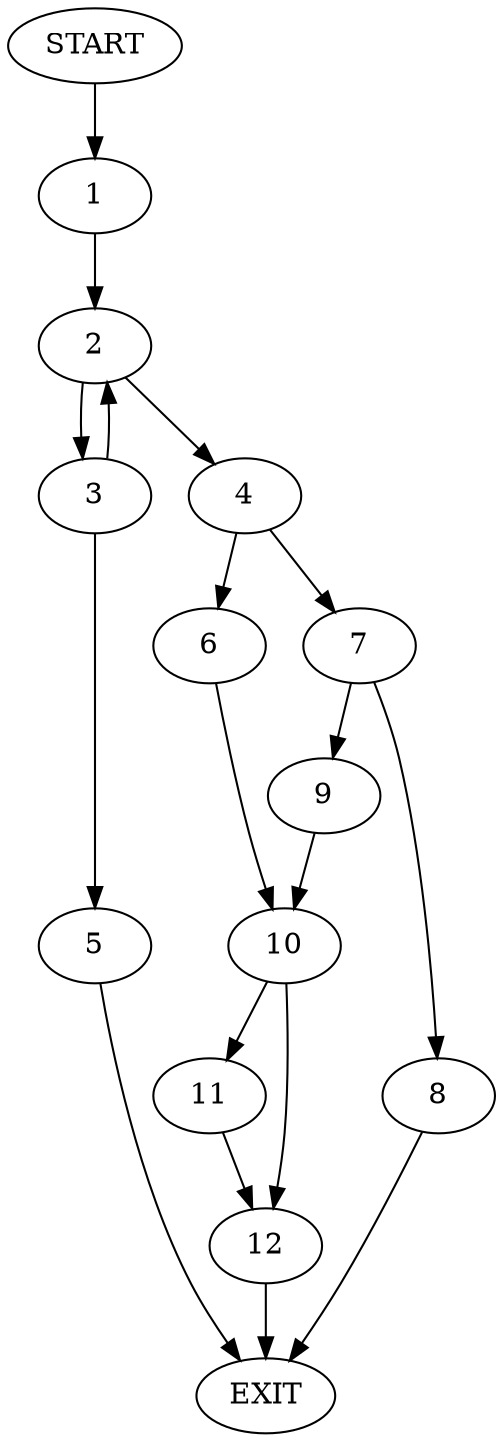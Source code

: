 digraph {
0 [label="START"]
13 [label="EXIT"]
0 -> 1
1 -> 2
2 -> 3
2 -> 4
3 -> 2
3 -> 5
4 -> 6
4 -> 7
5 -> 13
7 -> 8
7 -> 9
6 -> 10
10 -> 11
10 -> 12
8 -> 13
9 -> 10
12 -> 13
11 -> 12
}
